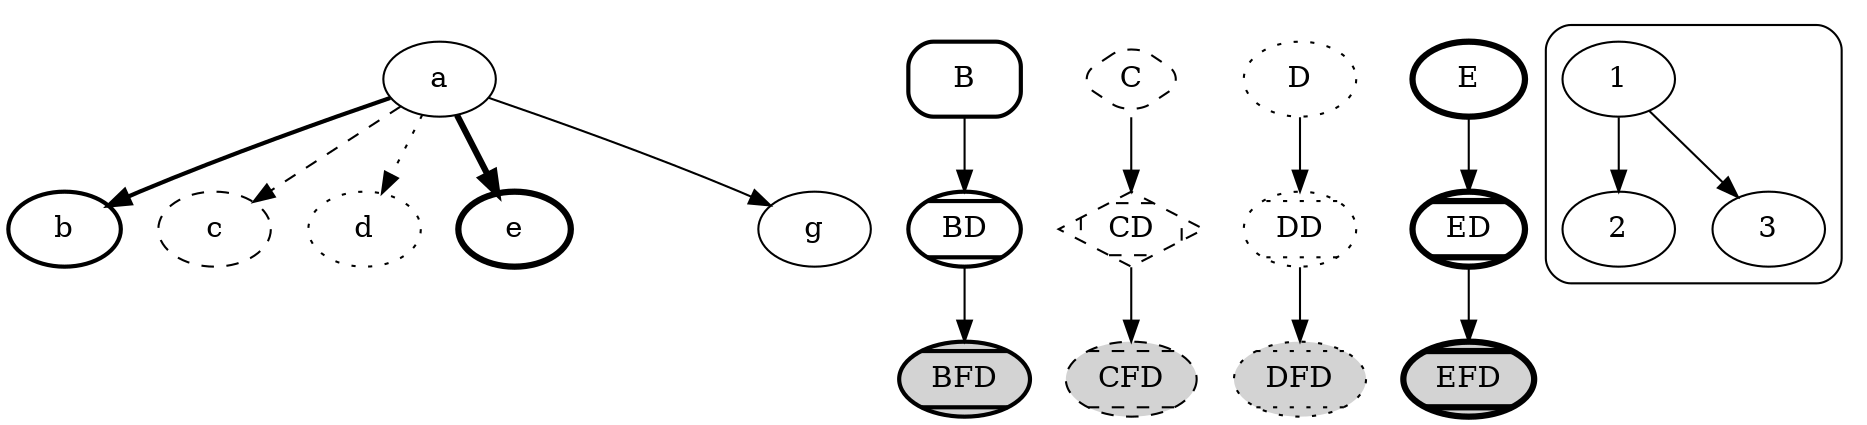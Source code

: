digraph G {
   b [style=bold]
   c [style=dashed]
   d [style=dotted]
   e [style="setlinewidth(3)"]
   f [style=invis]
   g [style=solid]
   a -> b [style=bold]
   a -> c [style=dashed]
   a -> d [style=dotted]
   a -> e [style="setlinewidth(3)"]
   a -> f [style=invis]
   a -> g [style=solid]
   B [shape=box,style="bold,rounded"]
   C [shape=diamond,style="dashed,rounded"]
   D [style="dotted,rounded"]
   E [style="setlinewidth(3),rounded"]
   BD [style="bold,rounded,diagonals"]
   CD [shape=diamond, style="dashed,rounded,diagonals"]
   DD [style="dotted,rounded,diagonals"]
   ED [style="setlinewidth(3),rounded,diagonals"]
   BFD [style="filled, bold,rounded,diagonals"]
   CFD [style="filled, dashed,rounded,diagonals"]
   DFD [style="filled, dotted,rounded,diagonals"]
   EFD [style="filled, setlinewidth(3),rounded,diagonals"]
   B -> BD -> BFD
   C -> CD -> CFD
   D -> DD -> DFD
   E -> ED -> EFD
   subgraph clusterA {
      style=rounded
      1 -> {2 3}
   }

  
}
